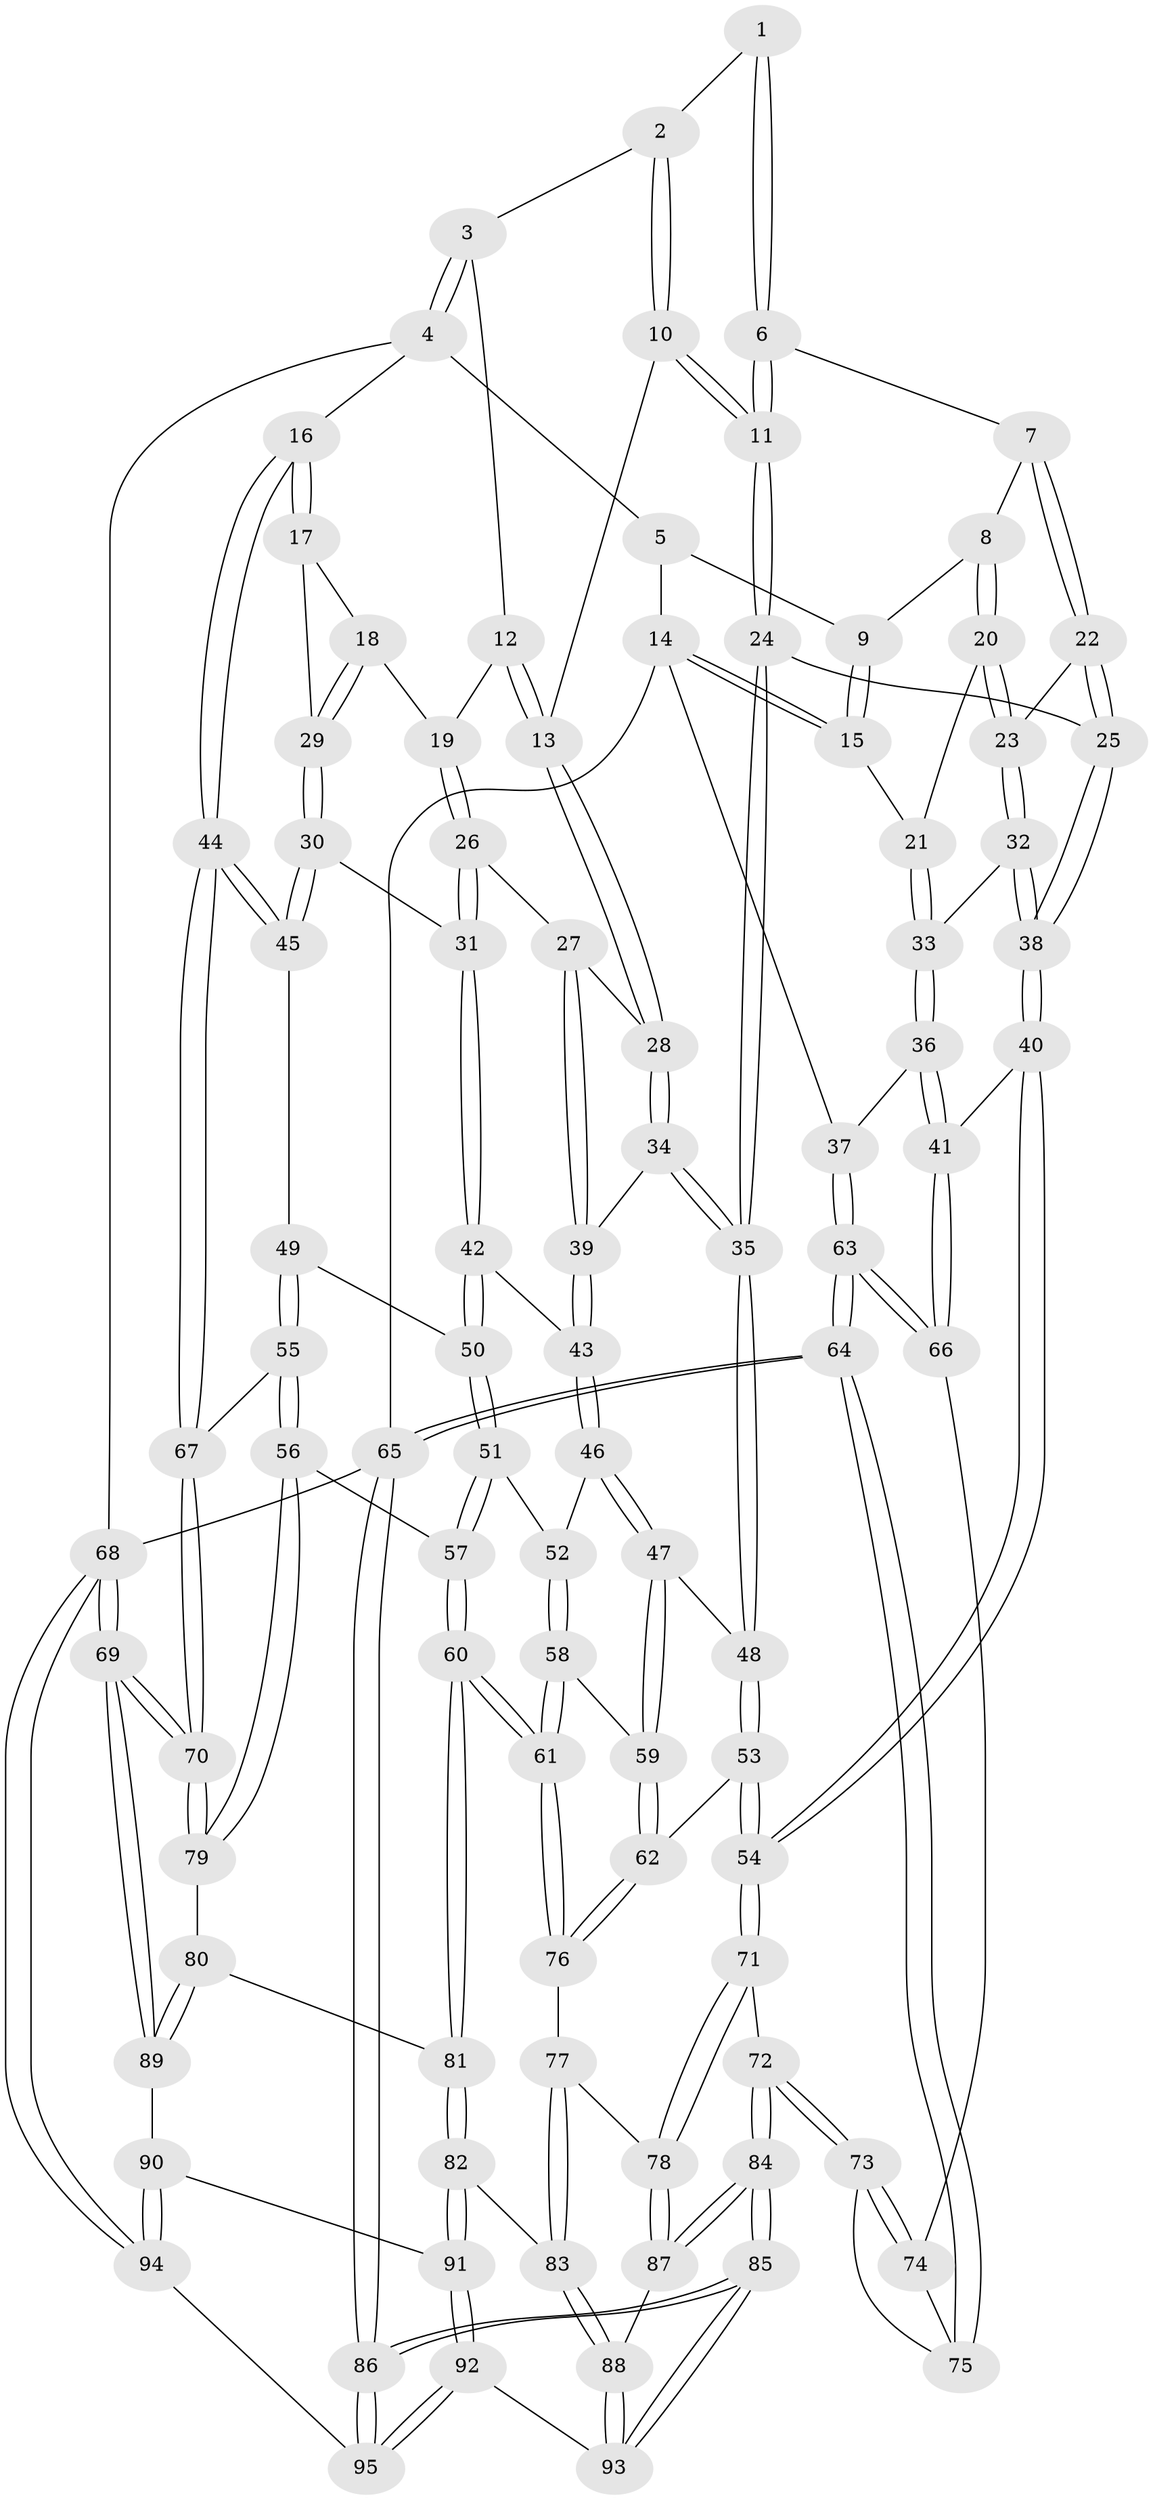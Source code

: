 // Generated by graph-tools (version 1.1) at 2025/03/03/09/25 03:03:23]
// undirected, 95 vertices, 234 edges
graph export_dot {
graph [start="1"]
  node [color=gray90,style=filled];
  1 [pos="+0.3620081345570907+0"];
  2 [pos="+0.5784849850479477+0"];
  3 [pos="+0.8550443393595981+0"];
  4 [pos="+1+0"];
  5 [pos="+0.23141599876846364+0"];
  6 [pos="+0.4170041376333971+0.0764687108925699"];
  7 [pos="+0.3127676053793844+0.058337603257456384"];
  8 [pos="+0.2594800933720943+0.015635152147642748"];
  9 [pos="+0.22887854859675838+0"];
  10 [pos="+0.5427058912956715+0.08386637668410105"];
  11 [pos="+0.5193298512572437+0.10916311164260924"];
  12 [pos="+0.8115399145155817+0.009873391433477638"];
  13 [pos="+0.6403183125872811+0.11372098185706342"];
  14 [pos="+0+0.20229512171277153"];
  15 [pos="+0.02695608460350874+0.1235051534836131"];
  16 [pos="+1+0"];
  17 [pos="+1+0.05945930099056325"];
  18 [pos="+0.9599652338505884+0.1258416304610471"];
  19 [pos="+0.8302148569458054+0.09510981975623133"];
  20 [pos="+0.20674920246765452+0.1417139669711318"];
  21 [pos="+0.19545919928987252+0.15306722857676566"];
  22 [pos="+0.337036979115174+0.1917029819786224"];
  23 [pos="+0.29123247256397006+0.18980281836968235"];
  24 [pos="+0.4660595934807046+0.3073864343728636"];
  25 [pos="+0.45052324632924573+0.3100166632121719"];
  26 [pos="+0.8032915431024342+0.18941153467711375"];
  27 [pos="+0.7889809630914005+0.18946381638030696"];
  28 [pos="+0.70183917981098+0.18037895894797232"];
  29 [pos="+0.8945551674371076+0.25680250803173443"];
  30 [pos="+0.892521178899236+0.25957113543759547"];
  31 [pos="+0.8479428408460531+0.2637577028539031"];
  32 [pos="+0.24494109110865844+0.23408964777524877"];
  33 [pos="+0.18952655516262656+0.22524091469720994"];
  34 [pos="+0.6387012892426315+0.28810752725408423"];
  35 [pos="+0.4924128389362042+0.3246708139459672"];
  36 [pos="+0.17623738282769152+0.24452615495310165"];
  37 [pos="+0+0.30132481279227125"];
  38 [pos="+0.37954006507136057+0.3511352573818296"];
  39 [pos="+0.6820102034886797+0.30485391939829837"];
  40 [pos="+0.28854314917339685+0.4271542034991068"];
  41 [pos="+0.2621684264407528+0.4238627783012044"];
  42 [pos="+0.818961617949152+0.328937909057873"];
  43 [pos="+0.729004192731461+0.3328630872490608"];
  44 [pos="+1+0.37132374943099616"];
  45 [pos="+1+0.365317625149526"];
  46 [pos="+0.6837217165079871+0.423994342806147"];
  47 [pos="+0.5530864504583615+0.4256165323063602"];
  48 [pos="+0.5458511907623972+0.4181602295540731"];
  49 [pos="+0.8561889611583751+0.44331689342546665"];
  50 [pos="+0.8454941416813865+0.4380163048916061"];
  51 [pos="+0.7925674196332526+0.4683480910074642"];
  52 [pos="+0.7540097346908528+0.47685848134213993"];
  53 [pos="+0.3955622178067358+0.6069037793334882"];
  54 [pos="+0.341300255391203+0.6033978269281003"];
  55 [pos="+0.8905614202820895+0.5146997282052029"];
  56 [pos="+0.9113990448693432+0.6307028646198238"];
  57 [pos="+0.8055412372680787+0.6621378034422348"];
  58 [pos="+0.6616985033811106+0.6003206457236426"];
  59 [pos="+0.5946770045286758+0.5515620350429791"];
  60 [pos="+0.7196213904516021+0.71247003814348"];
  61 [pos="+0.6973045115525391+0.6843768093008964"];
  62 [pos="+0.4606878792741415+0.6319309142920037"];
  63 [pos="+0+0.43433851232740356"];
  64 [pos="+0+0.8522490854748097"];
  65 [pos="+0+1"];
  66 [pos="+0.06304841377360268+0.46382610200371616"];
  67 [pos="+1+0.47770424102920256"];
  68 [pos="+1+1"];
  69 [pos="+1+0.8871708151850268"];
  70 [pos="+1+0.7260424298912009"];
  71 [pos="+0.2970090422800953+0.6687137932622095"];
  72 [pos="+0.2628058723458511+0.6949407910089219"];
  73 [pos="+0.25307799562556715+0.6911517117314177"];
  74 [pos="+0.11537290158890494+0.5513499295668713"];
  75 [pos="+0.10827046474349218+0.6953178091441333"];
  76 [pos="+0.49135521212181255+0.6893082808196196"];
  77 [pos="+0.48735257689380096+0.7425920391242179"];
  78 [pos="+0.4301800179721885+0.7790264407326968"];
  79 [pos="+1+0.6993333798370134"];
  80 [pos="+0.8565993355258018+0.8028466257407555"];
  81 [pos="+0.7183989744336888+0.7369291228082935"];
  82 [pos="+0.7058399642035802+0.7627779106721789"];
  83 [pos="+0.5977525534284367+0.8374356654354262"];
  84 [pos="+0.21327606438832247+1"];
  85 [pos="+0.11721156433692763+1"];
  86 [pos="+0.04690414039401744+1"];
  87 [pos="+0.4003550549162877+0.8986676755483525"];
  88 [pos="+0.5721515539835457+0.8869697095687312"];
  89 [pos="+0.897059962334743+0.9048150410450619"];
  90 [pos="+0.8836113233771713+0.9152509505704763"];
  91 [pos="+0.7609046742088994+0.9001028073360046"];
  92 [pos="+0.6796189278707874+1"];
  93 [pos="+0.586896166549375+0.9362463766996676"];
  94 [pos="+0.794137903765689+1"];
  95 [pos="+0.6821736620100424+1"];
  1 -- 2;
  1 -- 6;
  1 -- 6;
  2 -- 3;
  2 -- 10;
  2 -- 10;
  3 -- 4;
  3 -- 4;
  3 -- 12;
  4 -- 5;
  4 -- 16;
  4 -- 68;
  5 -- 9;
  5 -- 14;
  6 -- 7;
  6 -- 11;
  6 -- 11;
  7 -- 8;
  7 -- 22;
  7 -- 22;
  8 -- 9;
  8 -- 20;
  8 -- 20;
  9 -- 15;
  9 -- 15;
  10 -- 11;
  10 -- 11;
  10 -- 13;
  11 -- 24;
  11 -- 24;
  12 -- 13;
  12 -- 13;
  12 -- 19;
  13 -- 28;
  13 -- 28;
  14 -- 15;
  14 -- 15;
  14 -- 37;
  14 -- 65;
  15 -- 21;
  16 -- 17;
  16 -- 17;
  16 -- 44;
  16 -- 44;
  17 -- 18;
  17 -- 29;
  18 -- 19;
  18 -- 29;
  18 -- 29;
  19 -- 26;
  19 -- 26;
  20 -- 21;
  20 -- 23;
  20 -- 23;
  21 -- 33;
  21 -- 33;
  22 -- 23;
  22 -- 25;
  22 -- 25;
  23 -- 32;
  23 -- 32;
  24 -- 25;
  24 -- 35;
  24 -- 35;
  25 -- 38;
  25 -- 38;
  26 -- 27;
  26 -- 31;
  26 -- 31;
  27 -- 28;
  27 -- 39;
  27 -- 39;
  28 -- 34;
  28 -- 34;
  29 -- 30;
  29 -- 30;
  30 -- 31;
  30 -- 45;
  30 -- 45;
  31 -- 42;
  31 -- 42;
  32 -- 33;
  32 -- 38;
  32 -- 38;
  33 -- 36;
  33 -- 36;
  34 -- 35;
  34 -- 35;
  34 -- 39;
  35 -- 48;
  35 -- 48;
  36 -- 37;
  36 -- 41;
  36 -- 41;
  37 -- 63;
  37 -- 63;
  38 -- 40;
  38 -- 40;
  39 -- 43;
  39 -- 43;
  40 -- 41;
  40 -- 54;
  40 -- 54;
  41 -- 66;
  41 -- 66;
  42 -- 43;
  42 -- 50;
  42 -- 50;
  43 -- 46;
  43 -- 46;
  44 -- 45;
  44 -- 45;
  44 -- 67;
  44 -- 67;
  45 -- 49;
  46 -- 47;
  46 -- 47;
  46 -- 52;
  47 -- 48;
  47 -- 59;
  47 -- 59;
  48 -- 53;
  48 -- 53;
  49 -- 50;
  49 -- 55;
  49 -- 55;
  50 -- 51;
  50 -- 51;
  51 -- 52;
  51 -- 57;
  51 -- 57;
  52 -- 58;
  52 -- 58;
  53 -- 54;
  53 -- 54;
  53 -- 62;
  54 -- 71;
  54 -- 71;
  55 -- 56;
  55 -- 56;
  55 -- 67;
  56 -- 57;
  56 -- 79;
  56 -- 79;
  57 -- 60;
  57 -- 60;
  58 -- 59;
  58 -- 61;
  58 -- 61;
  59 -- 62;
  59 -- 62;
  60 -- 61;
  60 -- 61;
  60 -- 81;
  60 -- 81;
  61 -- 76;
  61 -- 76;
  62 -- 76;
  62 -- 76;
  63 -- 64;
  63 -- 64;
  63 -- 66;
  63 -- 66;
  64 -- 65;
  64 -- 65;
  64 -- 75;
  64 -- 75;
  65 -- 86;
  65 -- 86;
  65 -- 68;
  66 -- 74;
  67 -- 70;
  67 -- 70;
  68 -- 69;
  68 -- 69;
  68 -- 94;
  68 -- 94;
  69 -- 70;
  69 -- 70;
  69 -- 89;
  69 -- 89;
  70 -- 79;
  70 -- 79;
  71 -- 72;
  71 -- 78;
  71 -- 78;
  72 -- 73;
  72 -- 73;
  72 -- 84;
  72 -- 84;
  73 -- 74;
  73 -- 74;
  73 -- 75;
  74 -- 75;
  76 -- 77;
  77 -- 78;
  77 -- 83;
  77 -- 83;
  78 -- 87;
  78 -- 87;
  79 -- 80;
  80 -- 81;
  80 -- 89;
  80 -- 89;
  81 -- 82;
  81 -- 82;
  82 -- 83;
  82 -- 91;
  82 -- 91;
  83 -- 88;
  83 -- 88;
  84 -- 85;
  84 -- 85;
  84 -- 87;
  84 -- 87;
  85 -- 86;
  85 -- 86;
  85 -- 93;
  85 -- 93;
  86 -- 95;
  86 -- 95;
  87 -- 88;
  88 -- 93;
  88 -- 93;
  89 -- 90;
  90 -- 91;
  90 -- 94;
  90 -- 94;
  91 -- 92;
  91 -- 92;
  92 -- 93;
  92 -- 95;
  92 -- 95;
  94 -- 95;
}
